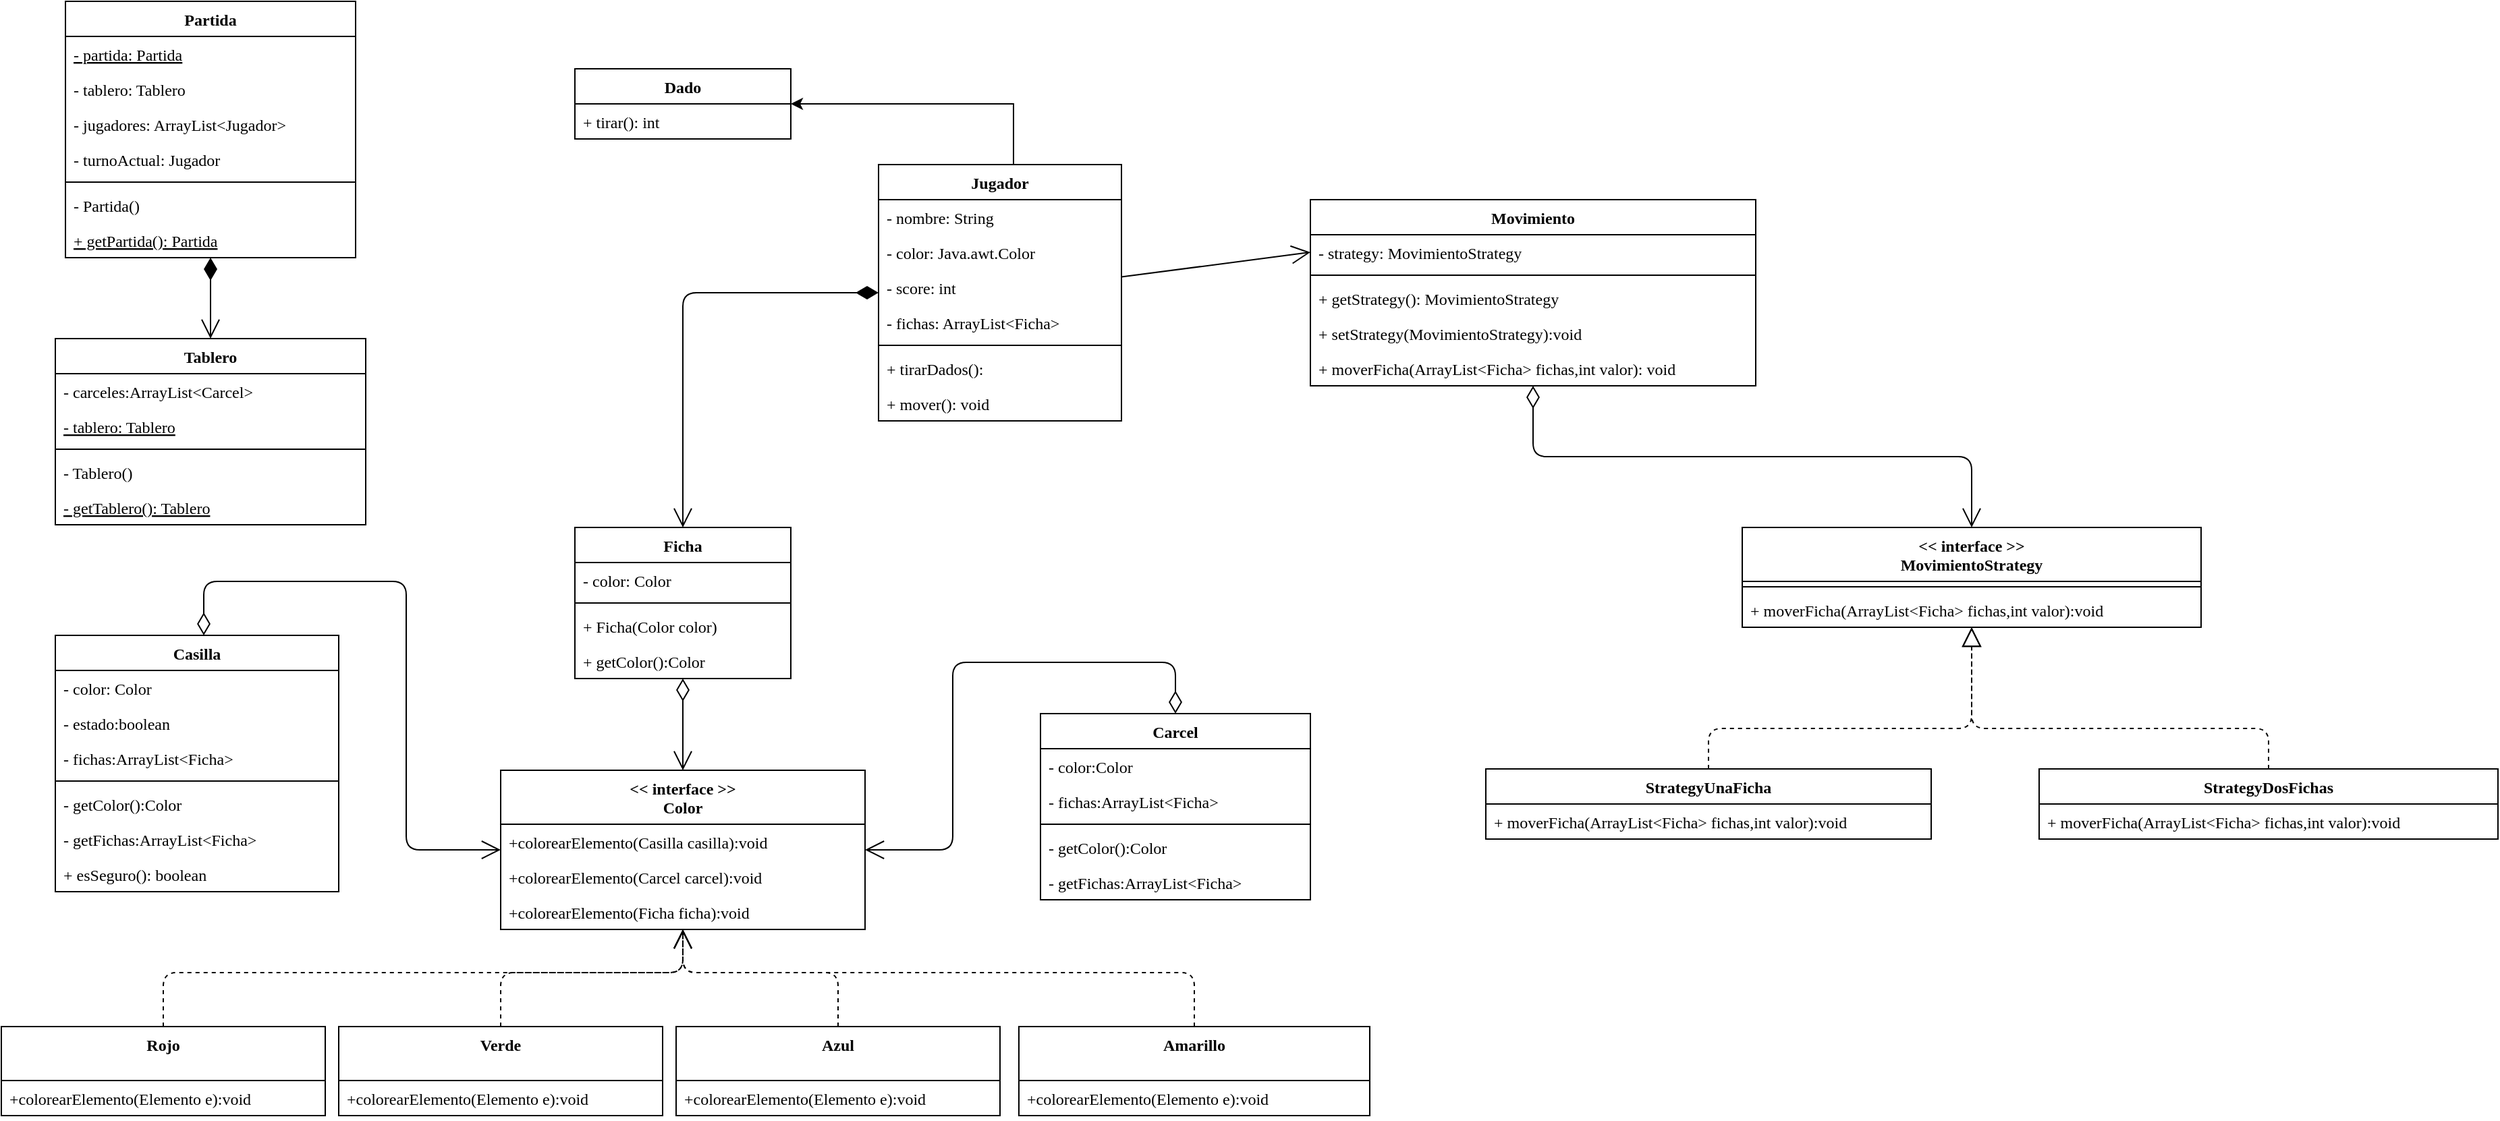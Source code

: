 <mxfile version="14.4.3" type="device"><diagram id="CZOG9yAQ-8y0MkyPrawY" name="Página-1"><mxGraphModel dx="2740" dy="806" grid="1" gridSize="10" guides="1" tooltips="1" connect="1" arrows="1" fold="1" page="1" pageScale="1" pageWidth="827" pageHeight="1169" background="none" math="0" shadow="0"><root><mxCell id="0"/><mxCell id="1" parent="0"/><mxCell id="iF9nX49vvRZTqa0V6TAx-1" value="Partida" style="swimlane;fontStyle=1;align=center;verticalAlign=top;childLayout=stackLayout;horizontal=1;startSize=26;horizontalStack=0;resizeParent=1;resizeParentMax=0;resizeLast=0;collapsible=1;marginBottom=0;fontFamily=Montserrat Alternates;fontSource=https%3A%2F%2Ffonts.googleapis.com%2Fcss%3Ffamily%3DMontserrat%2BAlternates;" parent="1" vertex="1"><mxGeometry x="-802.5" y="20" width="215" height="190" as="geometry"/></mxCell><mxCell id="iF9nX49vvRZTqa0V6TAx-7" value="- partida: Partida" style="text;strokeColor=none;fillColor=none;align=left;verticalAlign=top;spacingLeft=4;spacingRight=4;overflow=hidden;rotatable=0;points=[[0,0.5],[1,0.5]];portConstraint=eastwest;fontFamily=Montserrat Alternates;fontSource=https%3A%2F%2Ffonts.googleapis.com%2Fcss%3Ffamily%3DMontserrat%2BAlternates;fontStyle=4" parent="iF9nX49vvRZTqa0V6TAx-1" vertex="1"><mxGeometry y="26" width="215" height="26" as="geometry"/></mxCell><mxCell id="dydCUhWB-Xq8sOkwwlD5-30" value="- tablero: Tablero" style="text;strokeColor=none;fillColor=none;align=left;verticalAlign=top;spacingLeft=4;spacingRight=4;overflow=hidden;rotatable=0;points=[[0,0.5],[1,0.5]];portConstraint=eastwest;fontFamily=Montserrat Alternates;fontSource=https%3A%2F%2Ffonts.googleapis.com%2Fcss%3Ffamily%3DMontserrat%2BAlternates;" vertex="1" parent="iF9nX49vvRZTqa0V6TAx-1"><mxGeometry y="52" width="215" height="26" as="geometry"/></mxCell><mxCell id="dydCUhWB-Xq8sOkwwlD5-37" value="- jugadores: ArrayList&lt;Jugador&gt;" style="text;strokeColor=none;fillColor=none;align=left;verticalAlign=top;spacingLeft=4;spacingRight=4;overflow=hidden;rotatable=0;points=[[0,0.5],[1,0.5]];portConstraint=eastwest;fontFamily=Montserrat Alternates;fontSource=https%3A%2F%2Ffonts.googleapis.com%2Fcss%3Ffamily%3DMontserrat%2BAlternates;" vertex="1" parent="iF9nX49vvRZTqa0V6TAx-1"><mxGeometry y="78" width="215" height="26" as="geometry"/></mxCell><mxCell id="dydCUhWB-Xq8sOkwwlD5-36" value="- turnoActual: Jugador" style="text;strokeColor=none;fillColor=none;align=left;verticalAlign=top;spacingLeft=4;spacingRight=4;overflow=hidden;rotatable=0;points=[[0,0.5],[1,0.5]];portConstraint=eastwest;fontFamily=Montserrat Alternates;fontSource=https%3A%2F%2Ffonts.googleapis.com%2Fcss%3Ffamily%3DMontserrat%2BAlternates;" vertex="1" parent="iF9nX49vvRZTqa0V6TAx-1"><mxGeometry y="104" width="215" height="26" as="geometry"/></mxCell><mxCell id="iF9nX49vvRZTqa0V6TAx-3" value="" style="line;strokeWidth=1;fillColor=none;align=left;verticalAlign=middle;spacingTop=-1;spacingLeft=3;spacingRight=3;rotatable=0;labelPosition=right;points=[];portConstraint=eastwest;fontFamily=Montserrat Alternates;fontSource=https%3A%2F%2Ffonts.googleapis.com%2Fcss%3Ffamily%3DMontserrat%2BAlternates;" parent="iF9nX49vvRZTqa0V6TAx-1" vertex="1"><mxGeometry y="130" width="215" height="8" as="geometry"/></mxCell><mxCell id="0C_BCPgm_mZmjm4JBcHL-2" value="- Partida()" style="text;strokeColor=none;fillColor=none;align=left;verticalAlign=top;spacingLeft=4;spacingRight=4;overflow=hidden;rotatable=0;points=[[0,0.5],[1,0.5]];portConstraint=eastwest;fontFamily=Montserrat Alternates;fontSource=https%3A%2F%2Ffonts.googleapis.com%2Fcss%3Ffamily%3DMontserrat%2BAlternates;" parent="iF9nX49vvRZTqa0V6TAx-1" vertex="1"><mxGeometry y="138" width="215" height="26" as="geometry"/></mxCell><mxCell id="0C_BCPgm_mZmjm4JBcHL-3" value="+ getPartida(): Partida" style="text;strokeColor=none;fillColor=none;align=left;verticalAlign=top;spacingLeft=4;spacingRight=4;overflow=hidden;rotatable=0;points=[[0,0.5],[1,0.5]];portConstraint=eastwest;fontStyle=4;fontFamily=Montserrat Alternates;fontSource=https%3A%2F%2Ffonts.googleapis.com%2Fcss%3Ffamily%3DMontserrat%2BAlternates;" parent="iF9nX49vvRZTqa0V6TAx-1" vertex="1"><mxGeometry y="164" width="215" height="26" as="geometry"/></mxCell><mxCell id="iF9nX49vvRZTqa0V6TAx-12" value="Ficha" style="swimlane;fontStyle=1;align=center;verticalAlign=top;childLayout=stackLayout;horizontal=1;startSize=26;horizontalStack=0;resizeParent=1;resizeParentMax=0;resizeLast=0;collapsible=1;marginBottom=0;fontFamily=Montserrat Alternates;fontSource=https%3A%2F%2Ffonts.googleapis.com%2Fcss%3Ffamily%3DMontserrat%2BAlternates;" parent="1" vertex="1"><mxGeometry x="-425" y="410" width="160" height="112" as="geometry"/></mxCell><mxCell id="iF9nX49vvRZTqa0V6TAx-13" value="- color: Color" style="text;strokeColor=none;fillColor=none;align=left;verticalAlign=top;spacingLeft=4;spacingRight=4;overflow=hidden;rotatable=0;points=[[0,0.5],[1,0.5]];portConstraint=eastwest;fontFamily=Montserrat Alternates;fontSource=https%3A%2F%2Ffonts.googleapis.com%2Fcss%3Ffamily%3DMontserrat%2BAlternates;" parent="iF9nX49vvRZTqa0V6TAx-12" vertex="1"><mxGeometry y="26" width="160" height="26" as="geometry"/></mxCell><mxCell id="iF9nX49vvRZTqa0V6TAx-14" value="" style="line;strokeWidth=1;fillColor=none;align=left;verticalAlign=middle;spacingTop=-1;spacingLeft=3;spacingRight=3;rotatable=0;labelPosition=right;points=[];portConstraint=eastwest;fontFamily=Montserrat Alternates;fontSource=https%3A%2F%2Ffonts.googleapis.com%2Fcss%3Ffamily%3DMontserrat%2BAlternates;" parent="iF9nX49vvRZTqa0V6TAx-12" vertex="1"><mxGeometry y="52" width="160" height="8" as="geometry"/></mxCell><mxCell id="CdPxk3NThguZFjVvKNko-9" value="+ Ficha(Color color)" style="text;strokeColor=none;fillColor=none;align=left;verticalAlign=top;spacingLeft=4;spacingRight=4;overflow=hidden;rotatable=0;points=[[0,0.5],[1,0.5]];portConstraint=eastwest;fontFamily=Montserrat Alternates;fontSource=https%3A%2F%2Ffonts.googleapis.com%2Fcss%3Ffamily%3DMontserrat%2BAlternates;" parent="iF9nX49vvRZTqa0V6TAx-12" vertex="1"><mxGeometry y="60" width="160" height="26" as="geometry"/></mxCell><mxCell id="dydCUhWB-Xq8sOkwwlD5-24" value="+ getColor():Color" style="text;strokeColor=none;fillColor=none;align=left;verticalAlign=top;spacingLeft=4;spacingRight=4;overflow=hidden;rotatable=0;points=[[0,0.5],[1,0.5]];portConstraint=eastwest;fontFamily=Montserrat Alternates;fontSource=https%3A%2F%2Ffonts.googleapis.com%2Fcss%3Ffamily%3DMontserrat%2BAlternates;" vertex="1" parent="iF9nX49vvRZTqa0V6TAx-12"><mxGeometry y="86" width="160" height="26" as="geometry"/></mxCell><mxCell id="dydCUhWB-Xq8sOkwwlD5-13" style="edgeStyle=orthogonalEdgeStyle;rounded=0;orthogonalLoop=1;jettySize=auto;html=1;fontFamily=Montserrat Alternates;fontSource=https%3A%2F%2Ffonts.googleapis.com%2Fcss%3Ffamily%3DMontserrat%2BAlternates;" edge="1" parent="1" source="iF9nX49vvRZTqa0V6TAx-16" target="CdPxk3NThguZFjVvKNko-1"><mxGeometry relative="1" as="geometry"><Array as="points"><mxPoint x="-100" y="96"/></Array></mxGeometry></mxCell><mxCell id="iF9nX49vvRZTqa0V6TAx-16" value="Jugador" style="swimlane;fontStyle=1;align=center;verticalAlign=top;childLayout=stackLayout;horizontal=1;startSize=26;horizontalStack=0;resizeParent=1;resizeParentMax=0;resizeLast=0;collapsible=1;marginBottom=0;fontFamily=Montserrat Alternates;fontSource=https%3A%2F%2Ffonts.googleapis.com%2Fcss%3Ffamily%3DMontserrat%2BAlternates;" parent="1" vertex="1"><mxGeometry x="-200" y="141" width="180" height="190" as="geometry"/></mxCell><mxCell id="iF9nX49vvRZTqa0V6TAx-17" value="- nombre: String" style="text;strokeColor=none;fillColor=none;align=left;verticalAlign=top;spacingLeft=4;spacingRight=4;overflow=hidden;rotatable=0;points=[[0,0.5],[1,0.5]];portConstraint=eastwest;fontFamily=Montserrat Alternates;fontSource=https%3A%2F%2Ffonts.googleapis.com%2Fcss%3Ffamily%3DMontserrat%2BAlternates;" parent="iF9nX49vvRZTqa0V6TAx-16" vertex="1"><mxGeometry y="26" width="180" height="26" as="geometry"/></mxCell><mxCell id="dydCUhWB-Xq8sOkwwlD5-38" value="- color: Java.awt.Color" style="text;strokeColor=none;fillColor=none;align=left;verticalAlign=top;spacingLeft=4;spacingRight=4;overflow=hidden;rotatable=0;points=[[0,0.5],[1,0.5]];portConstraint=eastwest;fontFamily=Montserrat Alternates;fontSource=https%3A%2F%2Ffonts.googleapis.com%2Fcss%3Ffamily%3DMontserrat%2BAlternates;" vertex="1" parent="iF9nX49vvRZTqa0V6TAx-16"><mxGeometry y="52" width="180" height="26" as="geometry"/></mxCell><mxCell id="iF9nX49vvRZTqa0V6TAx-20" value="- score: int" style="text;strokeColor=none;fillColor=none;align=left;verticalAlign=top;spacingLeft=4;spacingRight=4;overflow=hidden;rotatable=0;points=[[0,0.5],[1,0.5]];portConstraint=eastwest;fontFamily=Montserrat Alternates;fontSource=https%3A%2F%2Ffonts.googleapis.com%2Fcss%3Ffamily%3DMontserrat%2BAlternates;" parent="iF9nX49vvRZTqa0V6TAx-16" vertex="1"><mxGeometry y="78" width="180" height="26" as="geometry"/></mxCell><mxCell id="dydCUhWB-Xq8sOkwwlD5-16" value="- fichas: ArrayList&lt;Ficha&gt;" style="text;strokeColor=none;fillColor=none;align=left;verticalAlign=top;spacingLeft=4;spacingRight=4;overflow=hidden;rotatable=0;points=[[0,0.5],[1,0.5]];portConstraint=eastwest;fontFamily=Montserrat Alternates;fontSource=https%3A%2F%2Ffonts.googleapis.com%2Fcss%3Ffamily%3DMontserrat%2BAlternates;" vertex="1" parent="iF9nX49vvRZTqa0V6TAx-16"><mxGeometry y="104" width="180" height="26" as="geometry"/></mxCell><mxCell id="iF9nX49vvRZTqa0V6TAx-18" value="" style="line;strokeWidth=1;fillColor=none;align=left;verticalAlign=middle;spacingTop=-1;spacingLeft=3;spacingRight=3;rotatable=0;labelPosition=right;points=[];portConstraint=eastwest;fontFamily=Montserrat Alternates;fontSource=https%3A%2F%2Ffonts.googleapis.com%2Fcss%3Ffamily%3DMontserrat%2BAlternates;" parent="iF9nX49vvRZTqa0V6TAx-16" vertex="1"><mxGeometry y="130" width="180" height="8" as="geometry"/></mxCell><mxCell id="iF9nX49vvRZTqa0V6TAx-19" value="+ tirarDados():" style="text;strokeColor=none;fillColor=none;align=left;verticalAlign=top;spacingLeft=4;spacingRight=4;overflow=hidden;rotatable=0;points=[[0,0.5],[1,0.5]];portConstraint=eastwest;fontFamily=Montserrat Alternates;fontSource=https%3A%2F%2Ffonts.googleapis.com%2Fcss%3Ffamily%3DMontserrat%2BAlternates;" parent="iF9nX49vvRZTqa0V6TAx-16" vertex="1"><mxGeometry y="138" width="180" height="26" as="geometry"/></mxCell><mxCell id="0C_BCPgm_mZmjm4JBcHL-1" value="+ mover(): void" style="text;strokeColor=none;fillColor=none;align=left;verticalAlign=top;spacingLeft=4;spacingRight=4;overflow=hidden;rotatable=0;points=[[0,0.5],[1,0.5]];portConstraint=eastwest;fontFamily=Montserrat Alternates;fontSource=https%3A%2F%2Ffonts.googleapis.com%2Fcss%3Ffamily%3DMontserrat%2BAlternates;" parent="iF9nX49vvRZTqa0V6TAx-16" vertex="1"><mxGeometry y="164" width="180" height="26" as="geometry"/></mxCell><mxCell id="CdPxk3NThguZFjVvKNko-1" value="Dado" style="swimlane;fontStyle=1;align=center;verticalAlign=top;childLayout=stackLayout;horizontal=1;startSize=26;horizontalStack=0;resizeParent=1;resizeParentMax=0;resizeLast=0;collapsible=1;marginBottom=0;fontFamily=Montserrat Alternates;fontSource=https%3A%2F%2Ffonts.googleapis.com%2Fcss%3Ffamily%3DMontserrat%2BAlternates;" parent="1" vertex="1"><mxGeometry x="-425" y="70" width="160" height="52" as="geometry"/></mxCell><mxCell id="CdPxk3NThguZFjVvKNko-4" value="+ tirar(): int " style="text;strokeColor=none;fillColor=none;align=left;verticalAlign=top;spacingLeft=4;spacingRight=4;overflow=hidden;rotatable=0;points=[[0,0.5],[1,0.5]];portConstraint=eastwest;fontFamily=Montserrat Alternates;fontSource=https%3A%2F%2Ffonts.googleapis.com%2Fcss%3Ffamily%3DMontserrat%2BAlternates;" parent="CdPxk3NThguZFjVvKNko-1" vertex="1"><mxGeometry y="26" width="160" height="26" as="geometry"/></mxCell><mxCell id="OQ3I1ODHuRQIe0D8iST8-16" value="" style="endArrow=open;endFill=1;endSize=12;html=1;fontFamily=Montserrat Alternates;fontSource=https%3A%2F%2Ffonts.googleapis.com%2Fcss%3Ffamily%3DMontserrat%2BAlternates;entryX=0;entryY=0.5;entryDx=0;entryDy=0;" parent="1" source="iF9nX49vvRZTqa0V6TAx-16" target="CdPxk3NThguZFjVvKNko-6" edge="1"><mxGeometry width="160" relative="1" as="geometry"><mxPoint x="120" y="330" as="sourcePoint"/><mxPoint x="280" y="330" as="targetPoint"/></mxGeometry></mxCell><mxCell id="2i0aZlHxmpO4qoFxMyzR-1" value="" style="endArrow=open;html=1;endSize=12;startArrow=diamondThin;startSize=14;startFill=0;edgeStyle=orthogonalEdgeStyle;align=left;verticalAlign=bottom;entryX=0.5;entryY=0;entryDx=0;entryDy=0;fontFamily=Montserrat Alternates;fontSource=https%3A%2F%2Ffonts.googleapis.com%2Fcss%3Ffamily%3DMontserrat%2BAlternates;" parent="1" source="CdPxk3NThguZFjVvKNko-5" target="OQ3I1ODHuRQIe0D8iST8-3" edge="1"><mxGeometry x="-0.843" y="11" relative="1" as="geometry"><mxPoint x="270" y="420" as="sourcePoint"/><mxPoint x="460" y="181" as="targetPoint"/><mxPoint as="offset"/></mxGeometry></mxCell><mxCell id="vrp2tmxslbdXA82dCuRI-13" value="StrategyUnaFicha" style="swimlane;fontStyle=1;align=center;verticalAlign=top;childLayout=stackLayout;horizontal=1;startSize=26;horizontalStack=0;resizeParent=1;resizeParentMax=0;resizeLast=0;collapsible=1;marginBottom=0;fontFamily=Montserrat Alternates;fontSource=https%3A%2F%2Ffonts.googleapis.com%2Fcss%3Ffamily%3DMontserrat%2BAlternates;" parent="1" vertex="1"><mxGeometry x="250" y="589" width="330" height="52" as="geometry"/></mxCell><mxCell id="vrp2tmxslbdXA82dCuRI-16" value="+ moverFicha(ArrayList&lt;Ficha&gt; fichas,int valor):void" style="text;strokeColor=none;fillColor=none;align=left;verticalAlign=top;spacingLeft=4;spacingRight=4;overflow=hidden;rotatable=0;points=[[0,0.5],[1,0.5]];portConstraint=eastwest;fontFamily=Montserrat Alternates;fontSource=https%3A%2F%2Ffonts.googleapis.com%2Fcss%3Ffamily%3DMontserrat%2BAlternates;" parent="vrp2tmxslbdXA82dCuRI-13" vertex="1"><mxGeometry y="26" width="330" height="26" as="geometry"/></mxCell><mxCell id="vrp2tmxslbdXA82dCuRI-21" value="" style="endArrow=block;dashed=1;endFill=0;endSize=12;html=1;exitX=0.5;exitY=0;exitDx=0;exitDy=0;fontFamily=Montserrat Alternates;fontSource=https%3A%2F%2Ffonts.googleapis.com%2Fcss%3Ffamily%3DMontserrat%2BAlternates;" parent="1" source="vrp2tmxslbdXA82dCuRI-13" target="OQ3I1ODHuRQIe0D8iST8-3" edge="1"><mxGeometry x="320" y="409" width="160" as="geometry"><mxPoint x="530" y="609" as="sourcePoint"/><mxPoint x="640" y="509" as="targetPoint"/><Array as="points"><mxPoint x="415" y="559"/><mxPoint x="610" y="559"/></Array></mxGeometry></mxCell><mxCell id="OQ3I1ODHuRQIe0D8iST8-3" value="&lt;&lt; interface &gt;&gt;&#10;MovimientoStrategy" style="swimlane;fontStyle=1;align=center;verticalAlign=top;childLayout=stackLayout;horizontal=1;startSize=40;horizontalStack=0;resizeParent=1;resizeParentMax=0;resizeLast=0;collapsible=1;marginBottom=0;fontFamily=Montserrat Alternates;fontSource=https%3A%2F%2Ffonts.googleapis.com%2Fcss%3Ffamily%3DMontserrat%2BAlternates;" parent="1" vertex="1"><mxGeometry x="440" y="410" width="340" height="74" as="geometry"/></mxCell><mxCell id="OQ3I1ODHuRQIe0D8iST8-5" value="" style="line;strokeWidth=1;fillColor=none;align=left;verticalAlign=middle;spacingTop=-1;spacingLeft=3;spacingRight=3;rotatable=0;labelPosition=right;points=[];portConstraint=eastwest;fontFamily=Montserrat Alternates;fontSource=https%3A%2F%2Ffonts.googleapis.com%2Fcss%3Ffamily%3DMontserrat%2BAlternates;" parent="OQ3I1ODHuRQIe0D8iST8-3" vertex="1"><mxGeometry y="40" width="340" height="8" as="geometry"/></mxCell><mxCell id="vrp2tmxslbdXA82dCuRI-8" value="+ moverFicha(ArrayList&lt;Ficha&gt; fichas,int valor):void" style="text;strokeColor=none;fillColor=none;align=left;verticalAlign=top;spacingLeft=4;spacingRight=4;overflow=hidden;rotatable=0;points=[[0,0.5],[1,0.5]];portConstraint=eastwest;fontFamily=Montserrat Alternates;fontSource=https%3A%2F%2Ffonts.googleapis.com%2Fcss%3Ffamily%3DMontserrat%2BAlternates;" parent="OQ3I1ODHuRQIe0D8iST8-3" vertex="1"><mxGeometry y="48" width="340" height="26" as="geometry"/></mxCell><mxCell id="OQ3I1ODHuRQIe0D8iST8-10" value="StrategyDosFichas" style="swimlane;fontStyle=1;align=center;verticalAlign=top;childLayout=stackLayout;horizontal=1;startSize=26;horizontalStack=0;resizeParent=1;resizeParentMax=0;resizeLast=0;collapsible=1;marginBottom=0;fontFamily=Montserrat Alternates;fontSource=https%3A%2F%2Ffonts.googleapis.com%2Fcss%3Ffamily%3DMontserrat%2BAlternates;" parent="1" vertex="1"><mxGeometry x="660" y="589" width="340" height="52" as="geometry"/></mxCell><mxCell id="OQ3I1ODHuRQIe0D8iST8-12" value="+ moverFicha(ArrayList&lt;Ficha&gt; fichas,int valor):void" style="text;strokeColor=none;fillColor=none;align=left;verticalAlign=top;spacingLeft=4;spacingRight=4;overflow=hidden;rotatable=0;points=[[0,0.5],[1,0.5]];portConstraint=eastwest;fontFamily=Montserrat Alternates;fontSource=https%3A%2F%2Ffonts.googleapis.com%2Fcss%3Ffamily%3DMontserrat%2BAlternates;" parent="OQ3I1ODHuRQIe0D8iST8-10" vertex="1"><mxGeometry y="26" width="340" height="26" as="geometry"/></mxCell><mxCell id="OQ3I1ODHuRQIe0D8iST8-13" value="" style="endArrow=block;dashed=1;endFill=0;endSize=12;html=1;exitX=0.5;exitY=0;exitDx=0;exitDy=0;fontFamily=Montserrat Alternates;fontSource=https%3A%2F%2Ffonts.googleapis.com%2Fcss%3Ffamily%3DMontserrat%2BAlternates;" parent="1" source="OQ3I1ODHuRQIe0D8iST8-10" target="OQ3I1ODHuRQIe0D8iST8-3" edge="1"><mxGeometry x="320" y="409" width="160" as="geometry"><mxPoint x="470" y="579" as="sourcePoint"/><mxPoint x="670" y="525" as="targetPoint"/><Array as="points"><mxPoint x="830" y="559"/><mxPoint x="610" y="559"/></Array></mxGeometry></mxCell><mxCell id="CdPxk3NThguZFjVvKNko-5" value="Movimiento" style="swimlane;fontStyle=1;align=center;verticalAlign=top;childLayout=stackLayout;horizontal=1;startSize=26;horizontalStack=0;resizeParent=1;resizeParentMax=0;resizeLast=0;collapsible=1;marginBottom=0;fontFamily=Montserrat Alternates;fontSource=https%3A%2F%2Ffonts.googleapis.com%2Fcss%3Ffamily%3DMontserrat%2BAlternates;" parent="1" vertex="1"><mxGeometry x="120" y="167" width="330" height="138" as="geometry"/></mxCell><mxCell id="CdPxk3NThguZFjVvKNko-6" value="- strategy: MovimientoStrategy" style="text;strokeColor=none;fillColor=none;align=left;verticalAlign=top;spacingLeft=4;spacingRight=4;overflow=hidden;rotatable=0;points=[[0,0.5],[1,0.5]];portConstraint=eastwest;fontFamily=Montserrat Alternates;fontSource=https%3A%2F%2Ffonts.googleapis.com%2Fcss%3Ffamily%3DMontserrat%2BAlternates;" parent="CdPxk3NThguZFjVvKNko-5" vertex="1"><mxGeometry y="26" width="330" height="26" as="geometry"/></mxCell><mxCell id="CdPxk3NThguZFjVvKNko-7" value="" style="line;strokeWidth=1;fillColor=none;align=left;verticalAlign=middle;spacingTop=-1;spacingLeft=3;spacingRight=3;rotatable=0;labelPosition=right;points=[];portConstraint=eastwest;fontFamily=Montserrat Alternates;fontSource=https%3A%2F%2Ffonts.googleapis.com%2Fcss%3Ffamily%3DMontserrat%2BAlternates;" parent="CdPxk3NThguZFjVvKNko-5" vertex="1"><mxGeometry y="52" width="330" height="8" as="geometry"/></mxCell><mxCell id="dydCUhWB-Xq8sOkwwlD5-34" value="+ getStrategy(): MovimientoStrategy" style="text;strokeColor=none;fillColor=none;align=left;verticalAlign=top;spacingLeft=4;spacingRight=4;overflow=hidden;rotatable=0;points=[[0,0.5],[1,0.5]];portConstraint=eastwest;fontFamily=Montserrat Alternates;fontSource=https%3A%2F%2Ffonts.googleapis.com%2Fcss%3Ffamily%3DMontserrat%2BAlternates;" vertex="1" parent="CdPxk3NThguZFjVvKNko-5"><mxGeometry y="60" width="330" height="26" as="geometry"/></mxCell><mxCell id="dydCUhWB-Xq8sOkwwlD5-35" value="+ setStrategy(MovimientoStrategy):void" style="text;strokeColor=none;fillColor=none;align=left;verticalAlign=top;spacingLeft=4;spacingRight=4;overflow=hidden;rotatable=0;points=[[0,0.5],[1,0.5]];portConstraint=eastwest;fontFamily=Montserrat Alternates;fontSource=https%3A%2F%2Ffonts.googleapis.com%2Fcss%3Ffamily%3DMontserrat%2BAlternates;" vertex="1" parent="CdPxk3NThguZFjVvKNko-5"><mxGeometry y="86" width="330" height="26" as="geometry"/></mxCell><mxCell id="CdPxk3NThguZFjVvKNko-8" value="+ moverFicha(ArrayList&lt;Ficha&gt; fichas,int valor): void" style="text;strokeColor=none;fillColor=none;align=left;verticalAlign=top;spacingLeft=4;spacingRight=4;overflow=hidden;rotatable=0;points=[[0,0.5],[1,0.5]];portConstraint=eastwest;fontFamily=Montserrat Alternates;fontSource=https%3A%2F%2Ffonts.googleapis.com%2Fcss%3Ffamily%3DMontserrat%2BAlternates;" parent="CdPxk3NThguZFjVvKNko-5" vertex="1"><mxGeometry y="112" width="330" height="26" as="geometry"/></mxCell><mxCell id="2i0aZlHxmpO4qoFxMyzR-6" value="Casilla" style="swimlane;fontStyle=1;align=center;verticalAlign=top;childLayout=stackLayout;horizontal=1;startSize=26;horizontalStack=0;resizeParent=1;resizeParentMax=0;resizeLast=0;collapsible=1;marginBottom=0;fontFamily=Montserrat Alternates;fontSource=https%3A%2F%2Ffonts.googleapis.com%2Fcss%3Ffamily%3DMontserrat%2BAlternates;" parent="1" vertex="1"><mxGeometry x="-810" y="490" width="210" height="190" as="geometry"/></mxCell><mxCell id="dydCUhWB-Xq8sOkwwlD5-19" value="- color: Color" style="text;strokeColor=none;fillColor=none;align=left;verticalAlign=top;spacingLeft=4;spacingRight=4;overflow=hidden;rotatable=0;points=[[0,0.5],[1,0.5]];portConstraint=eastwest;fontFamily=Montserrat Alternates;fontSource=https%3A%2F%2Ffonts.googleapis.com%2Fcss%3Ffamily%3DMontserrat%2BAlternates;" vertex="1" parent="2i0aZlHxmpO4qoFxMyzR-6"><mxGeometry y="26" width="210" height="26" as="geometry"/></mxCell><mxCell id="2i0aZlHxmpO4qoFxMyzR-7" value="- estado:boolean" style="text;strokeColor=none;fillColor=none;align=left;verticalAlign=top;spacingLeft=4;spacingRight=4;overflow=hidden;rotatable=0;points=[[0,0.5],[1,0.5]];portConstraint=eastwest;fontFamily=Montserrat Alternates;fontSource=https%3A%2F%2Ffonts.googleapis.com%2Fcss%3Ffamily%3DMontserrat%2BAlternates;" parent="2i0aZlHxmpO4qoFxMyzR-6" vertex="1"><mxGeometry y="52" width="210" height="26" as="geometry"/></mxCell><mxCell id="SVYqCvA0QqrAnwhpoAbj-15" value="- fichas:ArrayList&lt;Ficha&gt;" style="text;strokeColor=none;fillColor=none;align=left;verticalAlign=top;spacingLeft=4;spacingRight=4;overflow=hidden;rotatable=0;points=[[0,0.5],[1,0.5]];portConstraint=eastwest;fontFamily=Montserrat Alternates;fontSource=https%3A%2F%2Ffonts.googleapis.com%2Fcss%3Ffamily%3DMontserrat%2BAlternates;" parent="2i0aZlHxmpO4qoFxMyzR-6" vertex="1"><mxGeometry y="78" width="210" height="26" as="geometry"/></mxCell><mxCell id="2i0aZlHxmpO4qoFxMyzR-8" value="" style="line;strokeWidth=1;fillColor=none;align=left;verticalAlign=middle;spacingTop=-1;spacingLeft=3;spacingRight=3;rotatable=0;labelPosition=right;points=[];portConstraint=eastwest;fontFamily=Montserrat Alternates;fontSource=https%3A%2F%2Ffonts.googleapis.com%2Fcss%3Ffamily%3DMontserrat%2BAlternates;" parent="2i0aZlHxmpO4qoFxMyzR-6" vertex="1"><mxGeometry y="104" width="210" height="8" as="geometry"/></mxCell><mxCell id="dydCUhWB-Xq8sOkwwlD5-22" value="- getColor():Color" style="text;strokeColor=none;fillColor=none;align=left;verticalAlign=top;spacingLeft=4;spacingRight=4;overflow=hidden;rotatable=0;points=[[0,0.5],[1,0.5]];portConstraint=eastwest;fontFamily=Montserrat Alternates;fontSource=https%3A%2F%2Ffonts.googleapis.com%2Fcss%3Ffamily%3DMontserrat%2BAlternates;" vertex="1" parent="2i0aZlHxmpO4qoFxMyzR-6"><mxGeometry y="112" width="210" height="26" as="geometry"/></mxCell><mxCell id="dydCUhWB-Xq8sOkwwlD5-23" value="- getFichas:ArrayList&lt;Ficha&gt;" style="text;strokeColor=none;fillColor=none;align=left;verticalAlign=top;spacingLeft=4;spacingRight=4;overflow=hidden;rotatable=0;points=[[0,0.5],[1,0.5]];portConstraint=eastwest;fontFamily=Montserrat Alternates;fontSource=https%3A%2F%2Ffonts.googleapis.com%2Fcss%3Ffamily%3DMontserrat%2BAlternates;" vertex="1" parent="2i0aZlHxmpO4qoFxMyzR-6"><mxGeometry y="138" width="210" height="26" as="geometry"/></mxCell><mxCell id="2i0aZlHxmpO4qoFxMyzR-9" value="+ esSeguro(): boolean" style="text;strokeColor=none;fillColor=none;align=left;verticalAlign=top;spacingLeft=4;spacingRight=4;overflow=hidden;rotatable=0;points=[[0,0.5],[1,0.5]];portConstraint=eastwest;fontFamily=Montserrat Alternates;fontSource=https%3A%2F%2Ffonts.googleapis.com%2Fcss%3Ffamily%3DMontserrat%2BAlternates;" parent="2i0aZlHxmpO4qoFxMyzR-6" vertex="1"><mxGeometry y="164" width="210" height="26" as="geometry"/></mxCell><mxCell id="SVYqCvA0QqrAnwhpoAbj-5" value="&lt;&lt; interface &gt;&gt;&#10;Color" style="swimlane;fontStyle=1;align=center;verticalAlign=top;childLayout=stackLayout;horizontal=1;startSize=40;horizontalStack=0;resizeParent=1;resizeParentMax=0;resizeLast=0;collapsible=1;marginBottom=0;fontFamily=Montserrat Alternates;fontSource=https%3A%2F%2Ffonts.googleapis.com%2Fcss%3Ffamily%3DMontserrat%2BAlternates;" parent="1" vertex="1"><mxGeometry x="-480" y="590" width="270" height="118" as="geometry"/></mxCell><mxCell id="SVYqCvA0QqrAnwhpoAbj-8" value="+colorearElemento(Casilla casilla):void" style="text;strokeColor=none;fillColor=none;align=left;verticalAlign=top;spacingLeft=4;spacingRight=4;overflow=hidden;rotatable=0;points=[[0,0.5],[1,0.5]];portConstraint=eastwest;fontFamily=Montserrat Alternates;fontSource=https%3A%2F%2Ffonts.googleapis.com%2Fcss%3Ffamily%3DMontserrat%2BAlternates;" parent="SVYqCvA0QqrAnwhpoAbj-5" vertex="1"><mxGeometry y="40" width="270" height="26" as="geometry"/></mxCell><mxCell id="dydCUhWB-Xq8sOkwwlD5-5" value="+colorearElemento(Carcel carcel):void" style="text;strokeColor=none;fillColor=none;align=left;verticalAlign=top;spacingLeft=4;spacingRight=4;overflow=hidden;rotatable=0;points=[[0,0.5],[1,0.5]];portConstraint=eastwest;fontFamily=Montserrat Alternates;fontSource=https%3A%2F%2Ffonts.googleapis.com%2Fcss%3Ffamily%3DMontserrat%2BAlternates;" vertex="1" parent="SVYqCvA0QqrAnwhpoAbj-5"><mxGeometry y="66" width="270" height="26" as="geometry"/></mxCell><mxCell id="dydCUhWB-Xq8sOkwwlD5-6" value="+colorearElemento(Ficha ficha):void" style="text;strokeColor=none;fillColor=none;align=left;verticalAlign=top;spacingLeft=4;spacingRight=4;overflow=hidden;rotatable=0;points=[[0,0.5],[1,0.5]];portConstraint=eastwest;fontFamily=Montserrat Alternates;fontSource=https%3A%2F%2Ffonts.googleapis.com%2Fcss%3Ffamily%3DMontserrat%2BAlternates;" vertex="1" parent="SVYqCvA0QqrAnwhpoAbj-5"><mxGeometry y="92" width="270" height="26" as="geometry"/></mxCell><mxCell id="SVYqCvA0QqrAnwhpoAbj-25" value="Carcel" style="swimlane;fontStyle=1;align=center;verticalAlign=top;childLayout=stackLayout;horizontal=1;startSize=26;horizontalStack=0;resizeParent=1;resizeParentMax=0;resizeLast=0;collapsible=1;marginBottom=0;fontFamily=Montserrat Alternates;fontSource=https%3A%2F%2Ffonts.googleapis.com%2Fcss%3Ffamily%3DMontserrat%2BAlternates;" parent="1" vertex="1"><mxGeometry x="-80" y="548" width="200" height="138" as="geometry"/></mxCell><mxCell id="SVYqCvA0QqrAnwhpoAbj-29" value="- color:Color" style="text;strokeColor=none;fillColor=none;align=left;verticalAlign=top;spacingLeft=4;spacingRight=4;overflow=hidden;rotatable=0;points=[[0,0.5],[1,0.5]];portConstraint=eastwest;fontFamily=Montserrat Alternates;fontSource=https%3A%2F%2Ffonts.googleapis.com%2Fcss%3Ffamily%3DMontserrat%2BAlternates;" parent="SVYqCvA0QqrAnwhpoAbj-25" vertex="1"><mxGeometry y="26" width="200" height="26" as="geometry"/></mxCell><mxCell id="SVYqCvA0QqrAnwhpoAbj-26" value="- fichas:ArrayList&lt;Ficha&gt;" style="text;strokeColor=none;fillColor=none;align=left;verticalAlign=top;spacingLeft=4;spacingRight=4;overflow=hidden;rotatable=0;points=[[0,0.5],[1,0.5]];portConstraint=eastwest;fontFamily=Montserrat Alternates;fontSource=https%3A%2F%2Ffonts.googleapis.com%2Fcss%3Ffamily%3DMontserrat%2BAlternates;" parent="SVYqCvA0QqrAnwhpoAbj-25" vertex="1"><mxGeometry y="52" width="200" height="26" as="geometry"/></mxCell><mxCell id="SVYqCvA0QqrAnwhpoAbj-27" value="" style="line;strokeWidth=1;fillColor=none;align=left;verticalAlign=middle;spacingTop=-1;spacingLeft=3;spacingRight=3;rotatable=0;labelPosition=right;points=[];portConstraint=eastwest;fontFamily=Montserrat Alternates;fontSource=https%3A%2F%2Ffonts.googleapis.com%2Fcss%3Ffamily%3DMontserrat%2BAlternates;" parent="SVYqCvA0QqrAnwhpoAbj-25" vertex="1"><mxGeometry y="78" width="200" height="8" as="geometry"/></mxCell><mxCell id="SVYqCvA0QqrAnwhpoAbj-30" value="- getColor():Color" style="text;strokeColor=none;fillColor=none;align=left;verticalAlign=top;spacingLeft=4;spacingRight=4;overflow=hidden;rotatable=0;points=[[0,0.5],[1,0.5]];portConstraint=eastwest;fontFamily=Montserrat Alternates;fontSource=https%3A%2F%2Ffonts.googleapis.com%2Fcss%3Ffamily%3DMontserrat%2BAlternates;" parent="SVYqCvA0QqrAnwhpoAbj-25" vertex="1"><mxGeometry y="86" width="200" height="26" as="geometry"/></mxCell><mxCell id="SVYqCvA0QqrAnwhpoAbj-28" value="- getFichas:ArrayList&lt;Ficha&gt;" style="text;strokeColor=none;fillColor=none;align=left;verticalAlign=top;spacingLeft=4;spacingRight=4;overflow=hidden;rotatable=0;points=[[0,0.5],[1,0.5]];portConstraint=eastwest;fontFamily=Montserrat Alternates;fontSource=https%3A%2F%2Ffonts.googleapis.com%2Fcss%3Ffamily%3DMontserrat%2BAlternates;" parent="SVYqCvA0QqrAnwhpoAbj-25" vertex="1"><mxGeometry y="112" width="200" height="26" as="geometry"/></mxCell><mxCell id="SVYqCvA0QqrAnwhpoAbj-104" value="Amarillo" style="swimlane;fontStyle=1;align=center;verticalAlign=top;childLayout=stackLayout;horizontal=1;startSize=40;horizontalStack=0;resizeParent=1;resizeParentMax=0;resizeLast=0;collapsible=1;marginBottom=0;fontFamily=Montserrat Alternates;fontSource=https%3A%2F%2Ffonts.googleapis.com%2Fcss%3Ffamily%3DMontserrat%2BAlternates;" parent="1" vertex="1"><mxGeometry x="-96" y="780" width="260" height="66" as="geometry"/></mxCell><mxCell id="SVYqCvA0QqrAnwhpoAbj-105" value="+colorearElemento(Elemento e):void" style="text;strokeColor=none;fillColor=none;align=left;verticalAlign=top;spacingLeft=4;spacingRight=4;overflow=hidden;rotatable=0;points=[[0,0.5],[1,0.5]];portConstraint=eastwest;fontFamily=Montserrat Alternates;fontSource=https%3A%2F%2Ffonts.googleapis.com%2Fcss%3Ffamily%3DMontserrat%2BAlternates;" parent="SVYqCvA0QqrAnwhpoAbj-104" vertex="1"><mxGeometry y="40" width="260" height="26" as="geometry"/></mxCell><mxCell id="SVYqCvA0QqrAnwhpoAbj-106" value="Rojo" style="swimlane;fontStyle=1;align=center;verticalAlign=top;childLayout=stackLayout;horizontal=1;startSize=40;horizontalStack=0;resizeParent=1;resizeParentMax=0;resizeLast=0;collapsible=1;marginBottom=0;fontFamily=Montserrat Alternates;fontSource=https%3A%2F%2Ffonts.googleapis.com%2Fcss%3Ffamily%3DMontserrat%2BAlternates;" parent="1" vertex="1"><mxGeometry x="-850" y="780" width="240" height="66" as="geometry"/></mxCell><mxCell id="SVYqCvA0QqrAnwhpoAbj-107" value="+colorearElemento(Elemento e):void" style="text;strokeColor=none;fillColor=none;align=left;verticalAlign=top;spacingLeft=4;spacingRight=4;overflow=hidden;rotatable=0;points=[[0,0.5],[1,0.5]];portConstraint=eastwest;fontFamily=Montserrat Alternates;fontSource=https%3A%2F%2Ffonts.googleapis.com%2Fcss%3Ffamily%3DMontserrat%2BAlternates;" parent="SVYqCvA0QqrAnwhpoAbj-106" vertex="1"><mxGeometry y="40" width="240" height="26" as="geometry"/></mxCell><mxCell id="SVYqCvA0QqrAnwhpoAbj-108" value="Verde" style="swimlane;fontStyle=1;align=center;verticalAlign=top;childLayout=stackLayout;horizontal=1;startSize=40;horizontalStack=0;resizeParent=1;resizeParentMax=0;resizeLast=0;collapsible=1;marginBottom=0;fontFamily=Montserrat Alternates;fontSource=https%3A%2F%2Ffonts.googleapis.com%2Fcss%3Ffamily%3DMontserrat%2BAlternates;" parent="1" vertex="1"><mxGeometry x="-600" y="780" width="240" height="66" as="geometry"/></mxCell><mxCell id="SVYqCvA0QqrAnwhpoAbj-109" value="+colorearElemento(Elemento e):void" style="text;strokeColor=none;fillColor=none;align=left;verticalAlign=top;spacingLeft=4;spacingRight=4;overflow=hidden;rotatable=0;points=[[0,0.5],[1,0.5]];portConstraint=eastwest;fontFamily=Montserrat Alternates;fontSource=https%3A%2F%2Ffonts.googleapis.com%2Fcss%3Ffamily%3DMontserrat%2BAlternates;" parent="SVYqCvA0QqrAnwhpoAbj-108" vertex="1"><mxGeometry y="40" width="240" height="26" as="geometry"/></mxCell><mxCell id="SVYqCvA0QqrAnwhpoAbj-110" value="Azul" style="swimlane;fontStyle=1;align=center;verticalAlign=top;childLayout=stackLayout;horizontal=1;startSize=40;horizontalStack=0;resizeParent=1;resizeParentMax=0;resizeLast=0;collapsible=1;marginBottom=0;fontFamily=Montserrat Alternates;fontSource=https%3A%2F%2Ffonts.googleapis.com%2Fcss%3Ffamily%3DMontserrat%2BAlternates;" parent="1" vertex="1"><mxGeometry x="-350" y="780" width="240" height="66" as="geometry"/></mxCell><mxCell id="SVYqCvA0QqrAnwhpoAbj-111" value="+colorearElemento(Elemento e):void" style="text;strokeColor=none;fillColor=none;align=left;verticalAlign=top;spacingLeft=4;spacingRight=4;overflow=hidden;rotatable=0;points=[[0,0.5],[1,0.5]];portConstraint=eastwest;fontFamily=Montserrat Alternates;fontSource=https%3A%2F%2Ffonts.googleapis.com%2Fcss%3Ffamily%3DMontserrat%2BAlternates;" parent="SVYqCvA0QqrAnwhpoAbj-110" vertex="1"><mxGeometry y="40" width="240" height="26" as="geometry"/></mxCell><mxCell id="dydCUhWB-Xq8sOkwwlD5-2" value="" style="endArrow=open;html=1;endSize=12;startArrow=diamondThin;startSize=14;startFill=0;edgeStyle=orthogonalEdgeStyle;align=left;verticalAlign=bottom;fontFamily=Montserrat Alternates;fontSource=https%3A%2F%2Ffonts.googleapis.com%2Fcss%3Ffamily%3DMontserrat%2BAlternates;" edge="1" parent="1" source="2i0aZlHxmpO4qoFxMyzR-6" target="SVYqCvA0QqrAnwhpoAbj-5"><mxGeometry x="-1" y="3" relative="1" as="geometry"><mxPoint x="-550" y="520" as="sourcePoint"/><mxPoint x="-460" y="580" as="targetPoint"/><Array as="points"><mxPoint x="-700" y="450"/><mxPoint x="-550" y="450"/><mxPoint x="-550" y="649"/></Array></mxGeometry></mxCell><mxCell id="dydCUhWB-Xq8sOkwwlD5-4" value="" style="endArrow=open;html=1;endSize=12;startArrow=diamondThin;startSize=14;startFill=0;edgeStyle=orthogonalEdgeStyle;align=left;verticalAlign=bottom;fontFamily=Montserrat Alternates;fontSource=https%3A%2F%2Ffonts.googleapis.com%2Fcss%3Ffamily%3DMontserrat%2BAlternates;" edge="1" parent="1" source="SVYqCvA0QqrAnwhpoAbj-25" target="SVYqCvA0QqrAnwhpoAbj-5"><mxGeometry x="-1" y="3" relative="1" as="geometry"><mxPoint x="-220" y="590" as="sourcePoint"/><mxPoint x="-380" y="590" as="targetPoint"/><Array as="points"><mxPoint x="20" y="510"/><mxPoint x="-145" y="510"/><mxPoint x="-145" y="649"/></Array></mxGeometry></mxCell><mxCell id="dydCUhWB-Xq8sOkwwlD5-9" value="" style="endArrow=open;endSize=12;dashed=1;html=1;fontFamily=Montserrat Alternates;fontSource=https%3A%2F%2Ffonts.googleapis.com%2Fcss%3Ffamily%3DMontserrat%2BAlternates;exitX=0.5;exitY=0;exitDx=0;exitDy=0;" edge="1" parent="1" source="SVYqCvA0QqrAnwhpoAbj-106" target="SVYqCvA0QqrAnwhpoAbj-5"><mxGeometry width="160" relative="1" as="geometry"><mxPoint x="-420" y="680" as="sourcePoint"/><mxPoint x="-260" y="680" as="targetPoint"/><Array as="points"><mxPoint x="-730" y="740"/><mxPoint x="-345" y="740"/></Array></mxGeometry></mxCell><mxCell id="dydCUhWB-Xq8sOkwwlD5-3" value="" style="endArrow=open;html=1;endSize=12;startArrow=diamondThin;startSize=14;startFill=0;edgeStyle=orthogonalEdgeStyle;align=left;verticalAlign=bottom;fontFamily=Montserrat Alternates;fontSource=https%3A%2F%2Ffonts.googleapis.com%2Fcss%3Ffamily%3DMontserrat%2BAlternates;" edge="1" parent="1" source="iF9nX49vvRZTqa0V6TAx-12" target="SVYqCvA0QqrAnwhpoAbj-5"><mxGeometry x="-1" y="3" relative="1" as="geometry"><mxPoint x="-220" y="540" as="sourcePoint"/><mxPoint x="-380" y="540" as="targetPoint"/><Array as="points"/></mxGeometry></mxCell><mxCell id="dydCUhWB-Xq8sOkwwlD5-10" value="" style="endArrow=open;endSize=12;dashed=1;html=1;fontFamily=Montserrat Alternates;fontSource=https%3A%2F%2Ffonts.googleapis.com%2Fcss%3Ffamily%3DMontserrat%2BAlternates;exitX=0.5;exitY=0;exitDx=0;exitDy=0;" edge="1" parent="1" source="SVYqCvA0QqrAnwhpoAbj-108" target="SVYqCvA0QqrAnwhpoAbj-5"><mxGeometry width="160" relative="1" as="geometry"><mxPoint x="-540" y="680" as="sourcePoint"/><mxPoint x="-380" y="680" as="targetPoint"/><Array as="points"><mxPoint x="-480" y="740"/><mxPoint x="-345" y="740"/></Array></mxGeometry></mxCell><mxCell id="dydCUhWB-Xq8sOkwwlD5-11" value="" style="endArrow=open;endSize=12;dashed=1;html=1;fontFamily=Montserrat Alternates;fontSource=https%3A%2F%2Ffonts.googleapis.com%2Fcss%3Ffamily%3DMontserrat%2BAlternates;exitX=0.5;exitY=0;exitDx=0;exitDy=0;" edge="1" parent="1" source="SVYqCvA0QqrAnwhpoAbj-104" target="SVYqCvA0QqrAnwhpoAbj-5"><mxGeometry width="160" relative="1" as="geometry"><mxPoint x="21.111" y="720" as="sourcePoint"/><mxPoint x="-230" y="760" as="targetPoint"/><Array as="points"><mxPoint x="34" y="740"/><mxPoint x="-345" y="740"/></Array></mxGeometry></mxCell><mxCell id="dydCUhWB-Xq8sOkwwlD5-12" value="" style="endArrow=open;endSize=12;dashed=1;html=1;fontFamily=Montserrat Alternates;fontSource=https%3A%2F%2Ffonts.googleapis.com%2Fcss%3Ffamily%3DMontserrat%2BAlternates;exitX=0.5;exitY=0;exitDx=0;exitDy=0;" edge="1" parent="1" source="SVYqCvA0QqrAnwhpoAbj-110" target="SVYqCvA0QqrAnwhpoAbj-5"><mxGeometry width="160" relative="1" as="geometry"><mxPoint x="-390" y="760" as="sourcePoint"/><mxPoint x="-230" y="760" as="targetPoint"/><Array as="points"><mxPoint x="-230" y="740"/><mxPoint x="-345" y="740"/></Array></mxGeometry></mxCell><mxCell id="dydCUhWB-Xq8sOkwwlD5-18" value="" style="endArrow=open;html=1;endSize=12;startArrow=diamondThin;startSize=14;startFill=1;edgeStyle=orthogonalEdgeStyle;align=left;verticalAlign=bottom;fontFamily=Montserrat Alternates;fontSource=https%3A%2F%2Ffonts.googleapis.com%2Fcss%3Ffamily%3DMontserrat%2BAlternates;" edge="1" parent="1" source="iF9nX49vvRZTqa0V6TAx-16" target="iF9nX49vvRZTqa0V6TAx-12"><mxGeometry x="-1" y="3" relative="1" as="geometry"><mxPoint x="-310" y="370" as="sourcePoint"/><mxPoint x="-150" y="370" as="targetPoint"/></mxGeometry></mxCell><mxCell id="dydCUhWB-Xq8sOkwwlD5-25" value="Tablero" style="swimlane;fontStyle=1;align=center;verticalAlign=top;childLayout=stackLayout;horizontal=1;startSize=26;horizontalStack=0;resizeParent=1;resizeParentMax=0;resizeLast=0;collapsible=1;marginBottom=0;fontFamily=Montserrat Alternates;fontSource=https%3A%2F%2Ffonts.googleapis.com%2Fcss%3Ffamily%3DMontserrat%2BAlternates;" vertex="1" parent="1"><mxGeometry x="-810" y="270" width="230" height="138" as="geometry"/></mxCell><mxCell id="dydCUhWB-Xq8sOkwwlD5-26" value="- carceles:ArrayList&lt;Carcel&gt;" style="text;strokeColor=none;fillColor=none;align=left;verticalAlign=top;spacingLeft=4;spacingRight=4;overflow=hidden;rotatable=0;points=[[0,0.5],[1,0.5]];portConstraint=eastwest;fontFamily=Montserrat Alternates;fontSource=https%3A%2F%2Ffonts.googleapis.com%2Fcss%3Ffamily%3DMontserrat%2BAlternates;" vertex="1" parent="dydCUhWB-Xq8sOkwwlD5-25"><mxGeometry y="26" width="230" height="26" as="geometry"/></mxCell><mxCell id="dydCUhWB-Xq8sOkwwlD5-31" value="- tablero: Tablero" style="text;strokeColor=none;fillColor=none;align=left;verticalAlign=top;spacingLeft=4;spacingRight=4;overflow=hidden;rotatable=0;points=[[0,0.5],[1,0.5]];portConstraint=eastwest;fontFamily=Montserrat Alternates;fontSource=https%3A%2F%2Ffonts.googleapis.com%2Fcss%3Ffamily%3DMontserrat%2BAlternates;fontStyle=4" vertex="1" parent="dydCUhWB-Xq8sOkwwlD5-25"><mxGeometry y="52" width="230" height="26" as="geometry"/></mxCell><mxCell id="dydCUhWB-Xq8sOkwwlD5-27" value="" style="line;strokeWidth=1;fillColor=none;align=left;verticalAlign=middle;spacingTop=-1;spacingLeft=3;spacingRight=3;rotatable=0;labelPosition=right;points=[];portConstraint=eastwest;fontFamily=Montserrat Alternates;fontSource=https%3A%2F%2Ffonts.googleapis.com%2Fcss%3Ffamily%3DMontserrat%2BAlternates;" vertex="1" parent="dydCUhWB-Xq8sOkwwlD5-25"><mxGeometry y="78" width="230" height="8" as="geometry"/></mxCell><mxCell id="dydCUhWB-Xq8sOkwwlD5-32" value="- Tablero()" style="text;strokeColor=none;fillColor=none;align=left;verticalAlign=top;spacingLeft=4;spacingRight=4;overflow=hidden;rotatable=0;points=[[0,0.5],[1,0.5]];portConstraint=eastwest;fontFamily=Montserrat Alternates;fontSource=https%3A%2F%2Ffonts.googleapis.com%2Fcss%3Ffamily%3DMontserrat%2BAlternates;" vertex="1" parent="dydCUhWB-Xq8sOkwwlD5-25"><mxGeometry y="86" width="230" height="26" as="geometry"/></mxCell><mxCell id="dydCUhWB-Xq8sOkwwlD5-33" value="- getTablero(): Tablero" style="text;strokeColor=none;fillColor=none;align=left;verticalAlign=top;spacingLeft=4;spacingRight=4;overflow=hidden;rotatable=0;points=[[0,0.5],[1,0.5]];portConstraint=eastwest;fontFamily=Montserrat Alternates;fontSource=https%3A%2F%2Ffonts.googleapis.com%2Fcss%3Ffamily%3DMontserrat%2BAlternates;fontStyle=4" vertex="1" parent="dydCUhWB-Xq8sOkwwlD5-25"><mxGeometry y="112" width="230" height="26" as="geometry"/></mxCell><mxCell id="dydCUhWB-Xq8sOkwwlD5-29" value="" style="endArrow=open;html=1;endSize=12;startArrow=diamondThin;startSize=14;startFill=1;edgeStyle=orthogonalEdgeStyle;align=left;verticalAlign=bottom;fontFamily=Montserrat Alternates;fontSource=https%3A%2F%2Ffonts.googleapis.com%2Fcss%3Ffamily%3DMontserrat%2BAlternates;" edge="1" parent="1" source="iF9nX49vvRZTqa0V6TAx-1" target="dydCUhWB-Xq8sOkwwlD5-25"><mxGeometry x="-1" y="3" relative="1" as="geometry"><mxPoint x="-530" y="120" as="sourcePoint"/><mxPoint x="-230" y="410" as="targetPoint"/></mxGeometry></mxCell></root></mxGraphModel></diagram></mxfile>